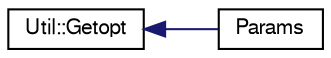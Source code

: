 digraph "Graphical Class Hierarchy"
{
  edge [fontname="FreeSans",fontsize="10",labelfontname="FreeSans",labelfontsize="10"];
  node [fontname="FreeSans",fontsize="10",shape=record];
  rankdir="LR";
  Node1 [label="Util::Getopt",height=0.2,width=0.4,color="black", fillcolor="white", style="filled",URL="$classUtil_1_1Getopt.html",tooltip="Parse the command line options of a program. "];
  Node1 -> Node2 [dir="back",color="midnightblue",fontsize="10",style="solid",fontname="FreeSans"];
  Node2 [label="Params",height=0.2,width=0.4,color="black", fillcolor="white", style="filled",URL="$classParams.html",tooltip="Implements the command line handling for the program. "];
}
